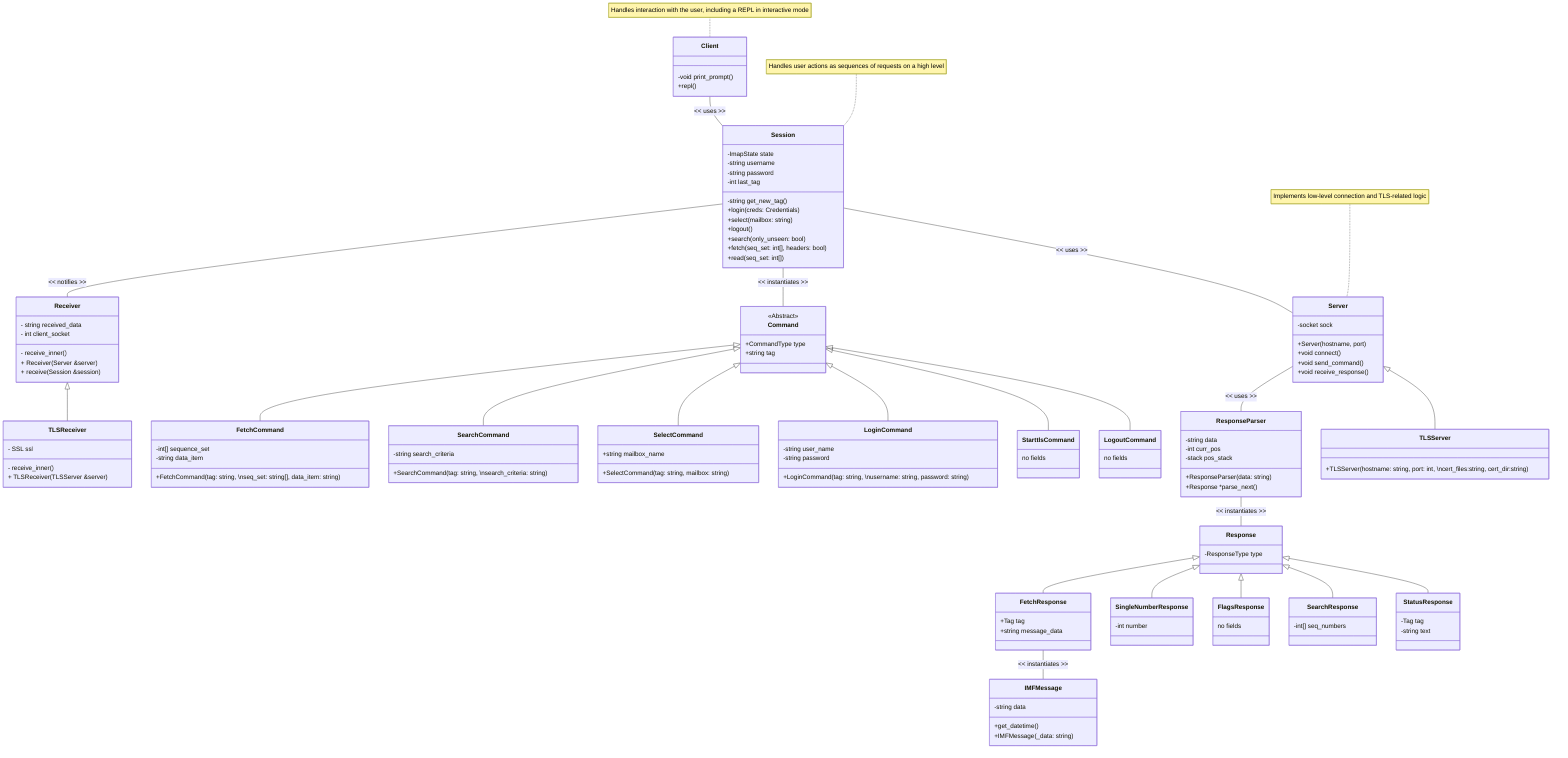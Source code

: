 %%{init: { "class": { "height": 500, "width": 400 } } }%%
classDiagram
  %%%%%%%%%%%%%%%%%%%%%%%%%%%%%%%%
  %% CLIENT
  %%%%%%%%%%%%%%%%%%%%%%%%%%%%%%%%

  class Client {
    -void print_prompt()
    +repl()
  }

  note for Client "Handles interaction with the user, including a REPL in interactive mode"

  class ResponseParser {
    -string data
    -int curr_pos
    -stack<int> pos_stack
    +ResponseParser(data: string)
    +Response *parse_next()
  }

  %%%%%%%%%%%%%%%%%%%%%%%%%%%%%%%%
  %% COMMANDS (by state of communication in which are expected by server)
  %%%%%%%%%%%%%%%%%%%%%%%%%%%%%%%%

  class Command {
    +CommandType type
    +string tag
  }

  %% Any state

  class LogoutCommand {
    no fields
  }

  %% NAUTHD

  class StarttlsCommand {
    no fields
  }

  class LoginCommand {
    -string user_name
    -string password
    +LoginCommand(tag: string, \nusername: string, password: string)
  }

  %% AUTHD

  class SelectCommand {
    +string mailbox_name
   +SelectCommand(tag: string, mailbox: string)
  }

  %% SELECTED

  class SearchCommand {
   -string search_criteria
   +SearchCommand(tag: string, \nsearch_criteria: string)
  }

  class FetchCommand {
    -int[] sequence_set
    -string data_item
    +FetchCommand(tag: string, \nseq_set: string[], data_item: string)
  }

  %%%%%%%%%%%%%%%%%%%%%%%%%%%%%%%%
  %% RESPONSES
  %%%%%%%%%%%%%%%%%%%%%%%%%%%%%%%%

  class Response {
    -ResponseType type
  }

  class StatusResponse {
    -Tag tag
    -string text
  }

  class SearchResponse {
    -int[] seq_numbers
  }

  class FlagsResponse {
   no fields
  }

  class SingleNumberResponse {
   -int number
  }

  class FetchResponse {
    +Tag tag
    +string message_data
  }

  %%%%%%%%%%%%%%%%%%%%%%%%%%%%%%%%
  %% RECEIVER
  %%%%%%%%%%%%%%%%%%%%%%%%%%%%%%%%
  class Receiver {
   - string received_data
   - int client_socket
   - receive_inner()
   + Receiver(Server &server)
   + receive(Session &session)
  }

  class TLSReceiver {
   - SSL ssl
   - receive_inner()
   + TLSReceiver(TLSServer &server)
  }

  %%%%%%%%%%%%%%%%%%%%%%%%%%%%%%%%
  %% SESSION
  %%%%%%%%%%%%%%%%%%%%%%%%%%%%%%%%

  class Session {
    -ImapState state
    -string username
    -string password
    -int last_tag
    -string get_new_tag()
    +login(creds: Credentials)
    +select(mailbox: string)
    +logout()
    +search(only_unseen: bool)
    +fetch(seq_set: int[], headers: bool)
    +read(seq_set: int[])
  }

  note for Session "Handles user actions as sequences of requests on a high level"

  %%%%%%%%%%%%%%%%%%%%%%%%%%%%%%%%
  %% SERVER
  %%%%%%%%%%%%%%%%%%%%%%%%%%%%%%%%

  class Server {
    -socket sock
    +Server(hostname, port)
    +void connect()
    +void send_command()
    +void receive_response()
  }

  %%%%%%%%%%%%%%%%%%%%%%%%%%%%%%%%
  %% IMFMessage
  %%%%%%%%%%%%%%%%%%%%%%%%%%%%%%%%

  class IMFMessage {
   -string data
   +get_datetime()
   +IMFMessage(_data: string)
  }

  %%%%%%%%%%%%%%%%%%%%%%%%%%%%%%%%
  %% IMFMessage
  %%%%%%%%%%%%%%%%%%%%%%%%%%%%%%%%

  note for Server "Implements low-level connection and TLS-related logic"

  class TLSServer {
    +TLSServer(hostname: string, port: int, \ncert_files:string, cert_dir:string)
  }

  Server <|-- TLSServer

  Client -- Session : << uses >>
  Session -- Server : << uses >>

  <<Abstract>> Command
  Session -- Command : << instantiates >>
  Command <|-- LogoutCommand
  Command <|-- StarttlsCommand
  Command <|-- LoginCommand
  Command <|-- SelectCommand
  Command <|-- SearchCommand
  Command <|-- FetchCommand

  Server -- ResponseParser : << uses >>
  ResponseParser -- Response : << instantiates >>
  Response <|-- StatusResponse
  Response <|-- SearchResponse
  Response <|-- FlagsResponse
  Response <|-- SingleNumberResponse
  Response <|-- FetchResponse

  FetchResponse -- IMFMessage : << instantiates >>

  Receiver <|-- TLSReceiver

  Session -- Receiver : << notifies >>